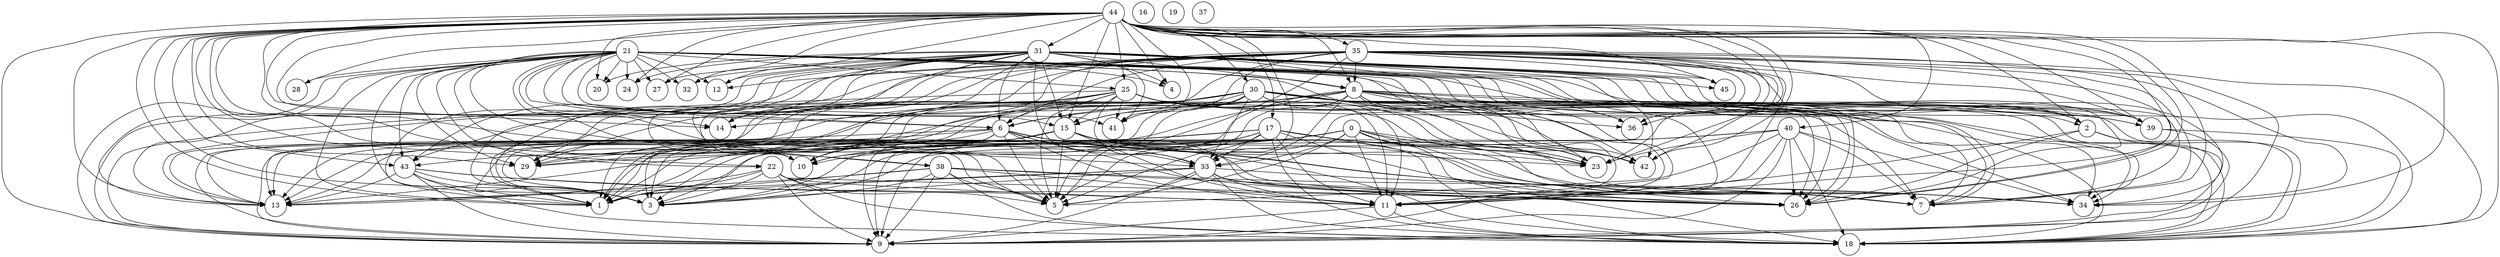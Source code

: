 digraph G {
splines=true;
0 [shape=circle, label=0]
1 [shape=circle, label=1]
2 [shape=circle, label=2]
3 [shape=circle, label=3]
4 [shape=circle, label=4]
5 [shape=circle, label=5]
6 [shape=circle, label=6]
7 [shape=circle, label=7]
8 [shape=circle, label=8]
9 [shape=circle, label=9]
10 [shape=circle, label=10]
11 [shape=circle, label=11]
12 [shape=circle, label=12]
13 [shape=circle, label=13]
14 [shape=circle, label=14]
15 [shape=circle, label=15]
16 [shape=circle, label=16]
17 [shape=circle, label=17]
18 [shape=circle, label=18]
19 [shape=circle, label=19]
20 [shape=circle, label=20]
21 [shape=circle, label=21]
22 [shape=circle, label=22]
23 [shape=circle, label=23]
24 [shape=circle, label=24]
25 [shape=circle, label=25]
26 [shape=circle, label=26]
27 [shape=circle, label=27]
28 [shape=circle, label=28]
29 [shape=circle, label=29]
30 [shape=circle, label=30]
31 [shape=circle, label=31]
32 [shape=circle, label=32]
33 [shape=circle, label=33]
34 [shape=circle, label=34]
35 [shape=circle, label=35]
36 [shape=circle, label=36]
37 [shape=circle, label=37]
38 [shape=circle, label=38]
39 [shape=circle, label=39]
40 [shape=circle, label=40]
41 [shape=circle, label=41]
42 [shape=circle, label=42]
43 [shape=circle, label=43]
44 [shape=circle, label=44]
45 [shape=circle, label=45]
0->33;
0->11;
0->9;
0->10;
0->34;
0->3;
0->18;
0->1;
0->29;
0->13;
0->26;
0->7;
0->5;
0->42;
0->23;
2->11;
2->9;
2->18;
2->26;
6->33;
6->11;
6->9;
6->10;
6->34;
6->3;
6->18;
6->1;
6->29;
6->13;
6->26;
6->7;
6->5;
6->23;
8->6;
8->33;
8->39;
8->11;
8->9;
8->10;
8->34;
8->3;
8->18;
8->1;
8->29;
8->13;
8->26;
8->14;
8->7;
8->5;
8->42;
8->23;
11->9;
11->18;
15->11;
15->9;
15->10;
15->34;
15->3;
15->18;
15->1;
15->13;
15->26;
15->7;
15->5;
15->23;
17->33;
17->11;
17->9;
17->10;
17->34;
17->3;
17->18;
17->1;
17->29;
17->13;
17->26;
17->7;
17->5;
17->42;
17->23;
21->25;
21->8;
21->6;
21->15;
21->33;
21->38;
21->22;
21->43;
21->2;
21->39;
21->11;
21->12;
21->9;
21->27;
21->28;
21->41;
21->10;
21->34;
21->3;
21->18;
21->4;
21->24;
21->45;
21->1;
21->29;
21->13;
21->32;
21->26;
21->14;
21->7;
21->20;
21->36;
21->5;
21->42;
21->23;
22->11;
22->9;
22->3;
22->18;
22->1;
22->13;
22->26;
22->5;
25->6;
25->15;
25->33;
25->39;
25->11;
25->9;
25->41;
25->10;
25->34;
25->3;
25->18;
25->1;
25->29;
25->13;
25->26;
25->14;
25->7;
25->5;
25->42;
25->23;
30->6;
30->15;
30->33;
30->43;
30->2;
30->39;
30->11;
30->9;
30->41;
30->10;
30->34;
30->3;
30->18;
30->1;
30->29;
30->13;
30->26;
30->14;
30->7;
30->36;
30->5;
30->42;
30->23;
31->8;
31->6;
31->15;
31->33;
31->43;
31->2;
31->39;
31->11;
31->12;
31->9;
31->27;
31->41;
31->10;
31->34;
31->3;
31->18;
31->4;
31->24;
31->45;
31->1;
31->29;
31->13;
31->32;
31->26;
31->14;
31->7;
31->20;
31->36;
31->5;
31->42;
31->23;
33->11;
33->9;
33->34;
33->3;
33->18;
33->1;
33->13;
33->26;
33->7;
33->5;
35->8;
35->6;
35->15;
35->33;
35->43;
35->2;
35->39;
35->11;
35->12;
35->9;
35->41;
35->10;
35->34;
35->3;
35->18;
35->45;
35->1;
35->29;
35->13;
35->26;
35->14;
35->7;
35->36;
35->5;
35->42;
35->23;
38->11;
38->9;
38->3;
38->18;
38->1;
38->13;
38->26;
38->7;
38->5;
39->9;
39->18;
40->11;
40->9;
40->34;
40->3;
40->18;
40->1;
40->13;
40->26;
40->7;
40->5;
40->23;
43->11;
43->9;
43->3;
43->18;
43->1;
43->13;
43->26;
44->31;
44->35;
44->30;
44->25;
44->8;
44->17;
44->6;
44->15;
44->40;
44->33;
44->38;
44->22;
44->43;
44->2;
44->39;
44->11;
44->12;
44->9;
44->27;
44->28;
44->41;
44->10;
44->34;
44->3;
44->18;
44->4;
44->24;
44->45;
44->1;
44->29;
44->13;
44->32;
44->26;
44->14;
44->7;
44->20;
44->36;
44->5;
44->42;
44->23;
}
